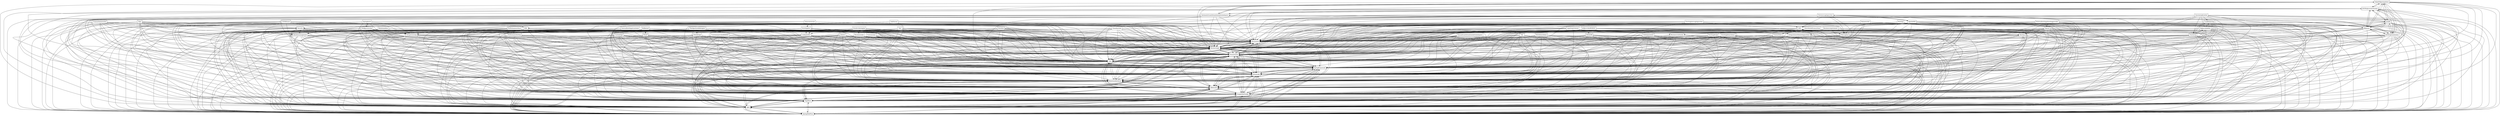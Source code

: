 digraph{
graph [rankdir=TB];
node [shape=box];
edge [arrowhead=normal];
0[label="Performancecritical",]
1[label="Onlinepayments",]
2[label="Persistence",]
3[label="Relationaldata",]
4[label="Thirdpartywebdesigner",]
5[label="Existingdataschema",]
6[label="Newdata",]
7[label="Bulkemail",]
8[label="Newmessagingsystem",]
9[label="Springbatch",]
10[label="Integrationwithexistingsystems",]
11[label="YQL",]
12[label="Bulkprocessing",]
13[label="Opensystem",]
14[label="Businesslogic",]
15[label="SpringWebFlow",]
16[label="Legalrequirement",]
17[label="AJAX",]
18[label="DOMParser",]
19[label="Loadbalancing",]
20[label="Externalhostingathostingprovider",]
21[label="JMS",]
22[label="Pageflows",]
23[label="Businesscontinuity",]
24[label="Security",]
25[label="Email",]
26[label="Newdesign",]
27[label="GoogleWebToolkit",]
28[label="Hibernate",]
29[label="Internalhostingatcustomer",]
30[label="Performancetesting",]
31[label="Distributedtransactions",]
32[label="Highavailability",]
33[label="Dataprocessing",]
34[label="ApacheMQ",]
35[label="JQuery",]
36[label="NakedObjectspattern",]
37[label="Existingdesign",]
38[label="Existingdata",]
39[label="Manualtransformationsbetweenlayers",]
40[label="Lookuptables",]
41[label="Relationaldatabase",]
42[label="Usersessions",]
43[label="Transactions",]
44[label="Existingmessagingsystem",]
45[label="Customlogic",]
46[label="Datamodel",]
47[label="JSONtoJavaconversions",]
48[label="Automatictransformationsbetweenlayers",]
49[label="Springframework",]
50[label="Transactionsecurity",]
51[label="Droolsrulesengine",]
52[label="SelfprovidedRDBMS",]
53[label="JSONrepresentation",]
54[label="Messaging",]
55[label="Businessrequirement",]
56[label="CustomerprovidedRDBMS",]
57[label="JPAbeans",]
58[label="Datasecurity",]
59[label="Core",]
60[label="New",]
61[label="Sessionreplication",]
62[label="Dataconversion",]
63[label="SAXParser",]
64[label="Text",]
65[label="HSQLDB",]
66[label="jsonlib",]
67[label="Existing",]
68[label="Presentation",]
69[label="Hosting",]
70[label="Closedsystem",]
71[label="Tomcat",]
72[label="Clustering",]
73[label="XML",]
74[label="Businessrules",]
75[label="Identitymanagement",]
76[label="Newdataschema",]
0->2[label="",]
0->14[label="",]
0->15[label="",]
0->17[label="",]
0->22[label="",]
0->27[label="",]
0->28[label="",]
0->30[label="",]
0->41[label="",]
0->46[label="",]
0->49[label="",]
0->59[label="",]
0->68[label="",]
1->2[label="",]
1->14[label="",]
1->15[label="",]
1->17[label="",]
1->22[label="",]
1->27[label="",]
1->28[label="",]
1->41[label="",]
1->46[label="",]
1->49[label="",]
1->59[label="",]
1->68[label="",]
2->14[label="",]
2->15[label="",]
2->17[label="",]
2->22[label="",]
2->27[label="",]
2->28[label="",]
2->41[label="",]
2->46[label="",]
2->49[label="",]
2->59[label="",]
2->68[label="",]
3->2[label="",]
3->14[label="",]
3->15[label="",]
3->17[label="",]
3->22[label="",]
3->27[label="",]
3->28[label="",]
3->33[label="",]
3->41[label="",]
3->46[label="",]
3->49[label="",]
3->59[label="",]
3->68[label="",]
4->2[label="",]
4->14[label="",]
4->15[label="",]
4->17[label="",]
4->22[label="",]
4->26[label="",]
4->27[label="",]
4->28[label="",]
4->41[label="",]
4->46[label="",]
4->49[label="",]
4->59[label="",]
4->68[label="",]
5->2[label="",]
5->14[label="",]
5->15[label="",]
5->17[label="",]
5->22[label="",]
5->27[label="",]
5->28[label="",]
5->41[label="",]
5->46[label="",]
5->49[label="",]
5->59[label="",]
5->68[label="",]
6->2[label="",]
6->14[label="",]
6->15[label="",]
6->17[label="",]
6->22[label="",]
6->27[label="",]
6->28[label="",]
6->40[label="",]
6->41[label="",]
6->46[label="",]
6->49[label="",]
6->59[label="",]
6->68[label="",]
7->2[label="",]
7->14[label="",]
7->15[label="",]
7->17[label="",]
7->22[label="",]
7->25[label="",]
7->27[label="",]
7->28[label="",]
7->41[label="",]
7->46[label="",]
7->49[label="",]
7->59[label="",]
7->68[label="",]
8->2[label="",]
8->14[label="",]
8->15[label="",]
8->17[label="",]
8->21[label="",]
8->22[label="",]
8->27[label="",]
8->28[label="",]
8->34[label="",]
8->41[label="",]
8->46[label="",]
8->49[label="",]
8->54[label="",]
8->59[label="",]
8->68[label="",]
9->2[label="",]
9->12[label="",]
9->14[label="",]
9->15[label="",]
9->17[label="",]
9->22[label="",]
9->27[label="",]
9->28[label="",]
9->33[label="",]
9->41[label="",]
9->46[label="",]
9->49[label="",]
9->59[label="",]
9->68[label="",]
10->2[label="",]
10->14[label="",]
10->15[label="",]
10->17[label="",]
10->22[label="",]
10->27[label="",]
10->28[label="",]
10->41[label="",]
10->46[label="",]
10->49[label="",]
10->59[label="",]
10->68[label="",]
11->2[label="",]
11->14[label="",]
11->15[label="",]
11->17[label="",]
11->22[label="",]
11->27[label="",]
11->28[label="",]
11->41[label="",]
11->46[label="",]
11->49[label="",]
11->59[label="",]
11->68[label="",]
12->2[label="",]
12->9[label="",]
12->14[label="",]
12->15[label="",]
12->17[label="",]
12->22[label="",]
12->27[label="",]
12->28[label="",]
12->33[label="",]
12->41[label="",]
12->46[label="",]
12->49[label="",]
12->59[label="",]
12->68[label="",]
13->2[label="",]
13->10[label="",]
13->14[label="",]
13->15[label="",]
13->17[label="",]
13->22[label="",]
13->27[label="",]
13->28[label="",]
13->41[label="",]
13->46[label="",]
13->49[label="",]
13->59[label="",]
13->68[label="",]
14->2[label="",]
14->15[label="",]
14->17[label="",]
14->22[label="",]
14->27[label="",]
14->28[label="",]
14->41[label="",]
14->46[label="",]
14->49[label="",]
14->59[label="",]
14->68[label="",]
15->2[label="",]
15->14[label="",]
15->17[label="",]
15->22[label="",]
15->27[label="",]
15->28[label="",]
15->41[label="",]
15->46[label="",]
15->49[label="",]
15->59[label="",]
15->68[label="",]
16->2[label="",]
16->14[label="",]
16->15[label="",]
16->17[label="",]
16->22[label="",]
16->23[label="",]
16->27[label="",]
16->28[label="",]
16->41[label="",]
16->46[label="",]
16->49[label="",]
16->59[label="",]
16->68[label="",]
17->2[label="",]
17->14[label="",]
17->15[label="",]
17->22[label="",]
17->27[label="",]
17->28[label="",]
17->41[label="",]
17->46[label="",]
17->49[label="",]
17->59[label="",]
17->68[label="",]
18->2[label="",]
18->14[label="",]
18->15[label="",]
18->17[label="",]
18->22[label="",]
18->27[label="",]
18->28[label="",]
18->33[label="",]
18->41[label="",]
18->46[label="",]
18->49[label="",]
18->59[label="",]
18->68[label="",]
18->73[label="",]
19->2[label="",]
19->14[label="",]
19->15[label="",]
19->17[label="",]
19->22[label="",]
19->27[label="",]
19->28[label="",]
19->32[label="",]
19->41[label="",]
19->46[label="",]
19->49[label="",]
19->59[label="",]
19->68[label="",]
19->72[label="",]
20->2[label="",]
20->14[label="",]
20->15[label="",]
20->17[label="",]
20->22[label="",]
20->27[label="",]
20->28[label="",]
20->41[label="",]
20->46[label="",]
20->49[label="",]
20->59[label="",]
20->68[label="",]
20->69[label="",]
20->71[label="",]
21->2[label="",]
21->14[label="",]
21->15[label="",]
21->17[label="",]
21->22[label="",]
21->27[label="",]
21->28[label="",]
21->41[label="",]
21->46[label="",]
21->49[label="",]
21->54[label="",]
21->59[label="",]
21->68[label="",]
22->2[label="",]
22->14[label="",]
22->15[label="",]
22->17[label="",]
22->27[label="",]
22->28[label="",]
22->41[label="",]
22->46[label="",]
22->49[label="",]
22->59[label="",]
22->68[label="",]
23->2[label="",]
23->14[label="",]
23->15[label="",]
23->17[label="",]
23->22[label="",]
23->27[label="",]
23->28[label="",]
23->41[label="",]
23->46[label="",]
23->49[label="",]
23->59[label="",]
23->68[label="",]
24->2[label="",]
24->14[label="",]
24->15[label="",]
24->17[label="",]
24->22[label="",]
24->27[label="",]
24->28[label="",]
24->41[label="",]
24->46[label="",]
24->49[label="",]
24->59[label="",]
24->68[label="",]
24->75[label="",]
25->2[label="",]
25->14[label="",]
25->15[label="",]
25->17[label="",]
25->22[label="",]
25->27[label="",]
25->28[label="",]
25->41[label="",]
25->46[label="",]
25->49[label="",]
25->59[label="",]
25->68[label="",]
26->2[label="",]
26->4[label="",]
26->14[label="",]
26->15[label="",]
26->17[label="",]
26->22[label="",]
26->27[label="",]
26->28[label="",]
26->41[label="",]
26->46[label="",]
26->49[label="",]
26->59[label="",]
26->68[label="",]
27->2[label="",]
27->14[label="",]
27->15[label="",]
27->17[label="",]
27->22[label="",]
27->28[label="",]
27->41[label="",]
27->46[label="",]
27->49[label="",]
27->59[label="",]
27->68[label="",]
28->2[label="",]
28->14[label="",]
28->15[label="",]
28->17[label="",]
28->22[label="",]
28->27[label="",]
28->41[label="",]
28->46[label="",]
28->49[label="",]
28->59[label="",]
28->68[label="",]
29->2[label="",]
29->14[label="",]
29->15[label="",]
29->17[label="",]
29->22[label="",]
29->27[label="",]
29->28[label="",]
29->41[label="",]
29->46[label="",]
29->49[label="",]
29->59[label="",]
29->68[label="",]
29->69[label="",]
30->0[label="",]
30->2[label="",]
30->14[label="",]
30->15[label="",]
30->17[label="",]
30->22[label="",]
30->27[label="",]
30->28[label="",]
30->41[label="",]
30->46[label="",]
30->49[label="",]
30->59[label="",]
30->68[label="",]
31->2[label="",]
31->14[label="",]
31->15[label="",]
31->17[label="",]
31->22[label="",]
31->27[label="",]
31->28[label="",]
31->41[label="",]
31->43[label="",]
31->46[label="",]
31->49[label="",]
31->59[label="",]
31->68[label="",]
32->2[label="",]
32->14[label="",]
32->15[label="",]
32->17[label="",]
32->19[label="",]
32->22[label="",]
32->27[label="",]
32->28[label="",]
32->41[label="",]
32->46[label="",]
32->49[label="",]
32->59[label="",]
32->68[label="",]
32->72[label="",]
33->2[label="",]
33->14[label="",]
33->15[label="",]
33->17[label="",]
33->22[label="",]
33->27[label="",]
33->28[label="",]
33->41[label="",]
33->46[label="",]
33->49[label="",]
33->59[label="",]
33->68[label="",]
34->2[label="",]
34->8[label="",]
34->14[label="",]
34->15[label="",]
34->17[label="",]
34->21[label="",]
34->22[label="",]
34->27[label="",]
34->28[label="",]
34->41[label="",]
34->46[label="",]
34->49[label="",]
34->54[label="",]
34->59[label="",]
34->68[label="",]
35->2[label="",]
35->14[label="",]
35->15[label="",]
35->17[label="",]
35->22[label="",]
35->27[label="",]
35->28[label="",]
35->41[label="",]
35->46[label="",]
35->49[label="",]
35->59[label="",]
35->68[label="",]
36->2[label="",]
36->14[label="",]
36->15[label="",]
36->17[label="",]
36->22[label="",]
36->27[label="",]
36->28[label="",]
36->41[label="",]
36->46[label="",]
36->47[label="",]
36->48[label="",]
36->49[label="",]
36->53[label="",]
36->57[label="",]
36->59[label="",]
36->66[label="",]
36->68[label="",]
37->2[label="",]
37->14[label="",]
37->15[label="",]
37->17[label="",]
37->22[label="",]
37->27[label="",]
37->28[label="",]
37->41[label="",]
37->46[label="",]
37->49[label="",]
37->59[label="",]
37->68[label="",]
38->2[label="",]
38->14[label="",]
38->15[label="",]
38->17[label="",]
38->22[label="",]
38->27[label="",]
38->28[label="",]
38->40[label="",]
38->41[label="",]
38->46[label="",]
38->49[label="",]
38->59[label="",]
38->68[label="",]
39->2[label="",]
39->14[label="",]
39->15[label="",]
39->17[label="",]
39->22[label="",]
39->27[label="",]
39->28[label="",]
39->41[label="",]
39->46[label="",]
39->49[label="",]
39->59[label="",]
39->68[label="",]
40->2[label="",]
40->14[label="",]
40->15[label="",]
40->17[label="",]
40->22[label="",]
40->27[label="",]
40->28[label="",]
40->41[label="",]
40->46[label="",]
40->49[label="",]
40->59[label="",]
40->68[label="",]
41->2[label="",]
41->14[label="",]
41->15[label="",]
41->17[label="",]
41->22[label="",]
41->27[label="",]
41->28[label="",]
41->46[label="",]
41->49[label="",]
41->59[label="",]
41->68[label="",]
42->2[label="",]
42->14[label="",]
42->15[label="",]
42->17[label="",]
42->22[label="",]
42->27[label="",]
42->28[label="",]
42->41[label="",]
42->46[label="",]
42->49[label="",]
42->59[label="",]
42->68[label="",]
43->2[label="",]
43->14[label="",]
43->15[label="",]
43->17[label="",]
43->22[label="",]
43->27[label="",]
43->28[label="",]
43->41[label="",]
43->46[label="",]
43->49[label="",]
43->59[label="",]
43->68[label="",]
44->2[label="",]
44->14[label="",]
44->15[label="",]
44->17[label="",]
44->21[label="",]
44->22[label="",]
44->27[label="",]
44->28[label="",]
44->41[label="",]
44->46[label="",]
44->49[label="",]
44->54[label="",]
44->59[label="",]
44->68[label="",]
45->2[label="",]
45->14[label="",]
45->15[label="",]
45->17[label="",]
45->22[label="",]
45->27[label="",]
45->28[label="",]
45->41[label="",]
45->46[label="",]
45->49[label="",]
45->59[label="",]
45->68[label="",]
46->2[label="",]
46->14[label="",]
46->15[label="",]
46->17[label="",]
46->22[label="",]
46->27[label="",]
46->28[label="",]
46->41[label="",]
46->49[label="",]
46->59[label="",]
46->68[label="",]
47->2[label="",]
47->14[label="",]
47->15[label="",]
47->17[label="",]
47->22[label="",]
47->27[label="",]
47->28[label="",]
47->36[label="",]
47->41[label="",]
47->46[label="",]
47->48[label="",]
47->49[label="",]
47->53[label="",]
47->57[label="",]
47->59[label="",]
47->66[label="",]
47->68[label="",]
48->2[label="",]
48->14[label="",]
48->15[label="",]
48->17[label="",]
48->22[label="",]
48->27[label="",]
48->28[label="",]
48->36[label="",]
48->41[label="",]
48->46[label="",]
48->47[label="",]
48->49[label="",]
48->53[label="",]
48->57[label="",]
48->59[label="",]
48->66[label="",]
48->68[label="",]
49->2[label="",]
49->14[label="",]
49->15[label="",]
49->17[label="",]
49->22[label="",]
49->27[label="",]
49->28[label="",]
49->41[label="",]
49->46[label="",]
49->59[label="",]
49->68[label="",]
50->2[label="",]
50->14[label="",]
50->15[label="",]
50->17[label="",]
50->22[label="",]
50->24[label="",]
50->27[label="",]
50->28[label="",]
50->41[label="",]
50->46[label="",]
50->49[label="",]
50->59[label="",]
50->68[label="",]
50->75[label="",]
51->2[label="",]
51->14[label="",]
51->15[label="",]
51->17[label="",]
51->22[label="",]
51->27[label="",]
51->28[label="",]
51->41[label="",]
51->46[label="",]
51->49[label="",]
51->59[label="",]
51->68[label="",]
51->74[label="",]
52->2[label="",]
52->14[label="",]
52->15[label="",]
52->17[label="",]
52->22[label="",]
52->27[label="",]
52->28[label="",]
52->41[label="",]
52->46[label="",]
52->49[label="",]
52->59[label="",]
52->65[label="",]
52->68[label="",]
53->2[label="",]
53->14[label="",]
53->15[label="",]
53->17[label="",]
53->22[label="",]
53->27[label="",]
53->28[label="",]
53->36[label="",]
53->41[label="",]
53->46[label="",]
53->47[label="",]
53->48[label="",]
53->49[label="",]
53->57[label="",]
53->59[label="",]
53->66[label="",]
53->68[label="",]
54->2[label="",]
54->14[label="",]
54->15[label="",]
54->17[label="",]
54->21[label="",]
54->22[label="",]
54->27[label="",]
54->28[label="",]
54->41[label="",]
54->46[label="",]
54->49[label="",]
54->59[label="",]
54->68[label="",]
55->2[label="",]
55->14[label="",]
55->15[label="",]
55->17[label="",]
55->22[label="",]
55->23[label="",]
55->27[label="",]
55->28[label="",]
55->41[label="",]
55->46[label="",]
55->49[label="",]
55->59[label="",]
55->68[label="",]
56->2[label="",]
56->14[label="",]
56->15[label="",]
56->17[label="",]
56->22[label="",]
56->27[label="",]
56->28[label="",]
56->41[label="",]
56->46[label="",]
56->49[label="",]
56->59[label="",]
56->68[label="",]
57->2[label="",]
57->14[label="",]
57->15[label="",]
57->17[label="",]
57->22[label="",]
57->27[label="",]
57->28[label="",]
57->36[label="",]
57->41[label="",]
57->46[label="",]
57->47[label="",]
57->48[label="",]
57->49[label="",]
57->53[label="",]
57->59[label="",]
57->66[label="",]
57->68[label="",]
58->2[label="",]
58->14[label="",]
58->15[label="",]
58->17[label="",]
58->22[label="",]
58->24[label="",]
58->27[label="",]
58->28[label="",]
58->41[label="",]
58->46[label="",]
58->49[label="",]
58->59[label="",]
58->68[label="",]
58->75[label="",]
59->2[label="",]
59->14[label="",]
59->15[label="",]
59->17[label="",]
59->22[label="",]
59->27[label="",]
59->28[label="",]
59->41[label="",]
59->46[label="",]
59->49[label="",]
59->68[label="",]
60->2[label="",]
60->14[label="",]
60->15[label="",]
60->17[label="",]
60->22[label="",]
60->24[label="",]
60->27[label="",]
60->28[label="",]
60->41[label="",]
60->46[label="",]
60->49[label="",]
60->59[label="",]
60->68[label="",]
60->75[label="",]
61->2[label="",]
61->14[label="",]
61->15[label="",]
61->17[label="",]
61->19[label="",]
61->22[label="",]
61->27[label="",]
61->28[label="",]
61->32[label="",]
61->41[label="",]
61->46[label="",]
61->49[label="",]
61->59[label="",]
61->68[label="",]
61->72[label="",]
62->2[label="",]
62->14[label="",]
62->15[label="",]
62->17[label="",]
62->22[label="",]
62->27[label="",]
62->28[label="",]
62->38[label="",]
62->40[label="",]
62->41[label="",]
62->46[label="",]
62->49[label="",]
62->59[label="",]
62->68[label="",]
63->2[label="",]
63->14[label="",]
63->15[label="",]
63->17[label="",]
63->22[label="",]
63->27[label="",]
63->28[label="",]
63->33[label="",]
63->41[label="",]
63->46[label="",]
63->49[label="",]
63->59[label="",]
63->68[label="",]
63->73[label="",]
64->2[label="",]
64->14[label="",]
64->15[label="",]
64->17[label="",]
64->22[label="",]
64->27[label="",]
64->28[label="",]
64->33[label="",]
64->41[label="",]
64->46[label="",]
64->49[label="",]
64->59[label="",]
64->68[label="",]
65->2[label="",]
65->14[label="",]
65->15[label="",]
65->17[label="",]
65->22[label="",]
65->27[label="",]
65->28[label="",]
65->41[label="",]
65->46[label="",]
65->49[label="",]
65->52[label="",]
65->59[label="",]
65->68[label="",]
66->2[label="",]
66->14[label="",]
66->15[label="",]
66->17[label="",]
66->22[label="",]
66->27[label="",]
66->28[label="",]
66->36[label="",]
66->41[label="",]
66->46[label="",]
66->47[label="",]
66->48[label="",]
66->49[label="",]
66->53[label="",]
66->57[label="",]
66->59[label="",]
66->68[label="",]
67->2[label="",]
67->14[label="",]
67->15[label="",]
67->17[label="",]
67->22[label="",]
67->24[label="",]
67->27[label="",]
67->28[label="",]
67->41[label="",]
67->46[label="",]
67->49[label="",]
67->59[label="",]
67->68[label="",]
67->75[label="",]
68->2[label="",]
68->14[label="",]
68->15[label="",]
68->17[label="",]
68->22[label="",]
68->27[label="",]
68->28[label="",]
68->41[label="",]
68->46[label="",]
68->49[label="",]
68->59[label="",]
69->2[label="",]
69->14[label="",]
69->15[label="",]
69->17[label="",]
69->22[label="",]
69->27[label="",]
69->28[label="",]
69->41[label="",]
69->46[label="",]
69->49[label="",]
69->59[label="",]
69->68[label="",]
70->2[label="",]
70->10[label="",]
70->14[label="",]
70->15[label="",]
70->17[label="",]
70->22[label="",]
70->27[label="",]
70->28[label="",]
70->41[label="",]
70->46[label="",]
70->49[label="",]
70->59[label="",]
70->68[label="",]
71->2[label="",]
71->14[label="",]
71->15[label="",]
71->17[label="",]
71->20[label="",]
71->22[label="",]
71->27[label="",]
71->28[label="",]
71->41[label="",]
71->46[label="",]
71->49[label="",]
71->59[label="",]
71->68[label="",]
71->69[label="",]
72->2[label="",]
72->14[label="",]
72->15[label="",]
72->17[label="",]
72->19[label="",]
72->22[label="",]
72->27[label="",]
72->28[label="",]
72->32[label="",]
72->41[label="",]
72->46[label="",]
72->49[label="",]
72->59[label="",]
72->68[label="",]
73->2[label="",]
73->14[label="",]
73->15[label="",]
73->17[label="",]
73->22[label="",]
73->27[label="",]
73->28[label="",]
73->33[label="",]
73->41[label="",]
73->46[label="",]
73->49[label="",]
73->59[label="",]
73->68[label="",]
74->2[label="",]
74->14[label="",]
74->15[label="",]
74->17[label="",]
74->22[label="",]
74->27[label="",]
74->28[label="",]
74->41[label="",]
74->46[label="",]
74->49[label="",]
74->51[label="",]
74->59[label="",]
74->68[label="",]
75->2[label="",]
75->14[label="",]
75->15[label="",]
75->17[label="",]
75->22[label="",]
75->24[label="",]
75->27[label="",]
75->28[label="",]
75->41[label="",]
75->46[label="",]
75->49[label="",]
75->59[label="",]
75->68[label="",]
76->2[label="",]
76->14[label="",]
76->15[label="",]
76->17[label="",]
76->22[label="",]
76->27[label="",]
76->28[label="",]
76->41[label="",]
76->46[label="",]
76->49[label="",]
76->59[label="",]
76->68[label="",]
}
